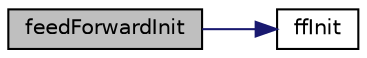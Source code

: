 digraph "feedForwardInit"
{
 // INTERACTIVE_SVG=YES
 // LATEX_PDF_SIZE
  edge [fontname="Helvetica",fontsize="10",labelfontname="Helvetica",labelfontsize="10"];
  node [fontname="Helvetica",fontsize="10",shape=record];
  rankdir="LR";
  Node1 [label="feedForwardInit",height=0.2,width=0.4,color="black", fillcolor="grey75", style="filled", fontcolor="black",tooltip=" "];
  Node1 -> Node2 [color="midnightblue",fontsize="10",style="solid",fontname="Helvetica"];
  Node2 [label="ffInit",height=0.2,width=0.4,color="black", fillcolor="white", style="filled",URL="$feed__forward_8h.html#a099ddbbc8182217be26991e7f47b5dba",tooltip=" "];
}
